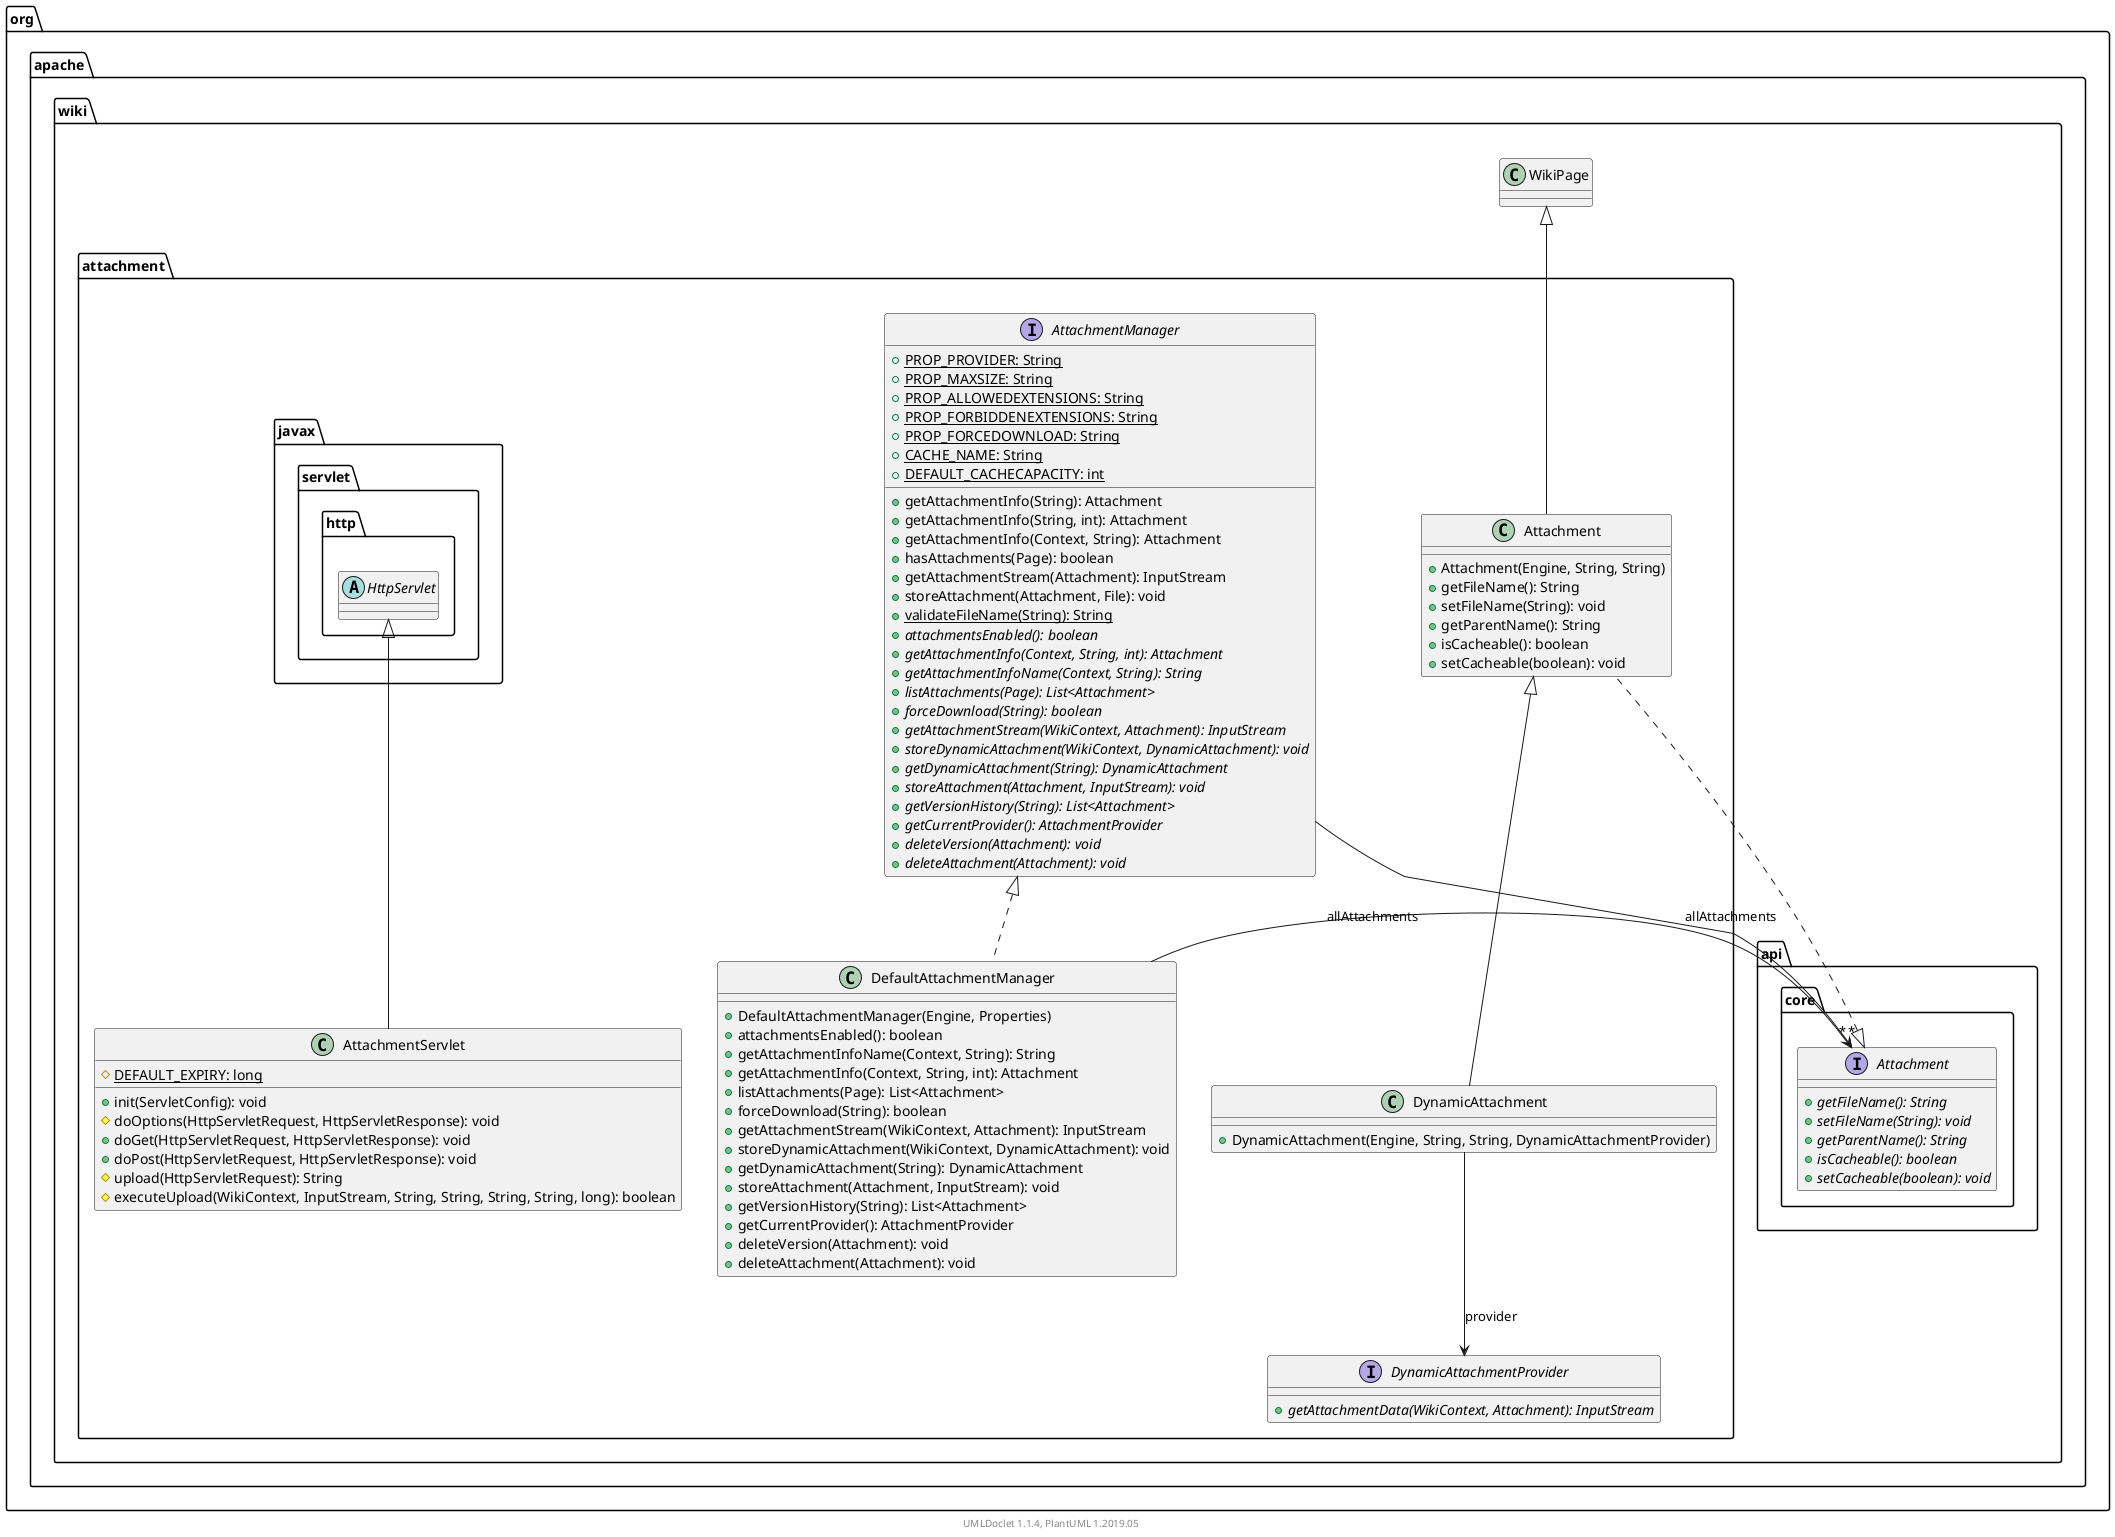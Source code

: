 @startuml

    namespace org.apache.wiki.attachment {

        class DynamicAttachment [[DynamicAttachment.html]] {
            +DynamicAttachment(Engine, String, String, DynamicAttachmentProvider)
        }

        interface DynamicAttachmentProvider [[DynamicAttachmentProvider.html]] {
            {abstract} +getAttachmentData(WikiContext, Attachment): InputStream
        }

        class Attachment [[Attachment.html]] {
            +Attachment(Engine, String, String)
            +getFileName(): String
            +setFileName(String): void
            +getParentName(): String
            +isCacheable(): boolean
            +setCacheable(boolean): void
        }

        class DefaultAttachmentManager [[DefaultAttachmentManager.html]] {
            +DefaultAttachmentManager(Engine, Properties)
            +attachmentsEnabled(): boolean
            +getAttachmentInfoName(Context, String): String
            +getAttachmentInfo(Context, String, int): Attachment
            +listAttachments(Page): List<Attachment>
            +forceDownload(String): boolean
            +getAttachmentStream(WikiContext, Attachment): InputStream
            +storeDynamicAttachment(WikiContext, DynamicAttachment): void
            +getDynamicAttachment(String): DynamicAttachment
            +storeAttachment(Attachment, InputStream): void
            +getVersionHistory(String): List<Attachment>
            +getCurrentProvider(): AttachmentProvider
            +deleteVersion(Attachment): void
            +deleteAttachment(Attachment): void
        }

        interface AttachmentManager [[AttachmentManager.html]] {
            {static} +PROP_PROVIDER: String
            {static} +PROP_MAXSIZE: String
            {static} +PROP_ALLOWEDEXTENSIONS: String
            {static} +PROP_FORBIDDENEXTENSIONS: String
            {static} +PROP_FORCEDOWNLOAD: String
            {static} +CACHE_NAME: String
            {static} +DEFAULT_CACHECAPACITY: int
            +getAttachmentInfo(String): Attachment
            +getAttachmentInfo(String, int): Attachment
            +getAttachmentInfo(Context, String): Attachment
            +hasAttachments(Page): boolean
            +getAttachmentStream(Attachment): InputStream
            +storeAttachment(Attachment, File): void
            {static} +validateFileName(String): String
            {abstract} +attachmentsEnabled(): boolean
            {abstract} +getAttachmentInfo(Context, String, int): Attachment
            {abstract} +getAttachmentInfoName(Context, String): String
            {abstract} +listAttachments(Page): List<Attachment>
            {abstract} +forceDownload(String): boolean
            {abstract} +getAttachmentStream(WikiContext, Attachment): InputStream
            {abstract} +storeDynamicAttachment(WikiContext, DynamicAttachment): void
            {abstract} +getDynamicAttachment(String): DynamicAttachment
            {abstract} +storeAttachment(Attachment, InputStream): void
            {abstract} +getVersionHistory(String): List<Attachment>
            {abstract} +getCurrentProvider(): AttachmentProvider
            {abstract} +deleteVersion(Attachment): void
            {abstract} +deleteAttachment(Attachment): void
        }

        class AttachmentServlet [[AttachmentServlet.html]] {
            {static} #DEFAULT_EXPIRY: long
            +init(ServletConfig): void
            #doOptions(HttpServletRequest, HttpServletResponse): void
            +doGet(HttpServletRequest, HttpServletResponse): void
            +doPost(HttpServletRequest, HttpServletResponse): void
            #upload(HttpServletRequest): String
            #executeUpload(WikiContext, InputStream, String, String, String, String, long): boolean
        }

        Attachment <|-- DynamicAttachment

        class org.apache.wiki.WikiPage
        org.apache.wiki.WikiPage <|-- Attachment

        interface org.apache.wiki.api.core.Attachment {
            {abstract} +getFileName(): String
            {abstract} +setFileName(String): void
            {abstract} +getParentName(): String
            {abstract} +isCacheable(): boolean
            {abstract} +setCacheable(boolean): void
        }
        org.apache.wiki.api.core.Attachment <|.. Attachment

        AttachmentManager <|.. DefaultAttachmentManager

        abstract class javax.servlet.http.HttpServlet
        javax.servlet.http.HttpServlet <|-- AttachmentServlet

        DynamicAttachment --> DynamicAttachmentProvider: provider

        DefaultAttachmentManager --> "*" org.apache.wiki.api.core.Attachment: allAttachments

        AttachmentManager --> "*" org.apache.wiki.api.core.Attachment: allAttachments

    }


    center footer UMLDoclet 1.1.4, PlantUML 1.2019.05
@enduml
